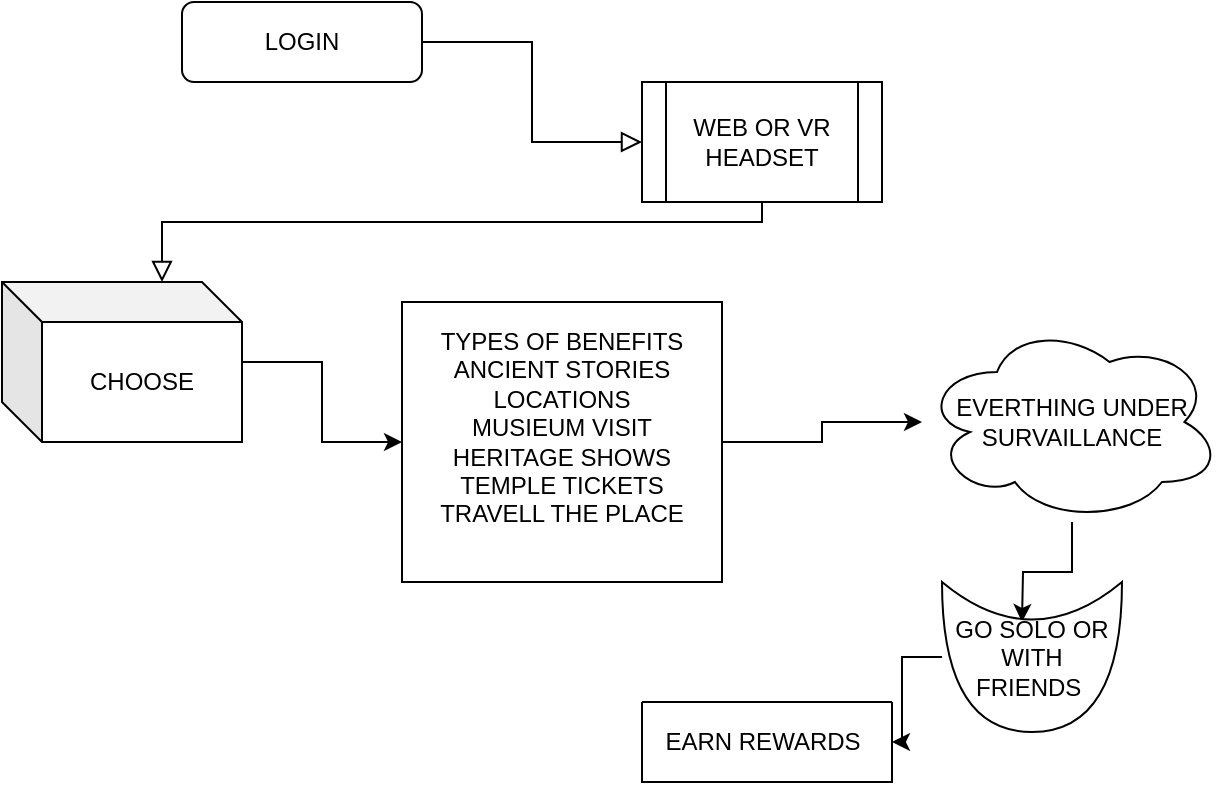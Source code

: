 <mxfile version="21.8.2" type="github">
  <diagram id="C5RBs43oDa-KdzZeNtuy" name="Page-1">
    <mxGraphModel dx="835" dy="563" grid="1" gridSize="10" guides="1" tooltips="1" connect="1" arrows="1" fold="1" page="1" pageScale="1" pageWidth="827" pageHeight="1169" math="0" shadow="0">
      <root>
        <mxCell id="WIyWlLk6GJQsqaUBKTNV-0" />
        <mxCell id="WIyWlLk6GJQsqaUBKTNV-1" parent="WIyWlLk6GJQsqaUBKTNV-0" />
        <mxCell id="WIyWlLk6GJQsqaUBKTNV-2" value="" style="rounded=0;html=1;jettySize=auto;orthogonalLoop=1;fontSize=11;endArrow=block;endFill=0;endSize=8;strokeWidth=1;shadow=0;labelBackgroundColor=none;edgeStyle=orthogonalEdgeStyle;" parent="WIyWlLk6GJQsqaUBKTNV-1" source="d0Ki0y62MJWq_3lfBfyo-0" target="d0Ki0y62MJWq_3lfBfyo-2" edge="1">
          <mxGeometry relative="1" as="geometry">
            <mxPoint x="220" y="210" as="targetPoint" />
            <Array as="points">
              <mxPoint x="520" y="150" />
              <mxPoint x="220" y="150" />
            </Array>
          </mxGeometry>
        </mxCell>
        <mxCell id="WIyWlLk6GJQsqaUBKTNV-3" value="LOGIN" style="rounded=1;whiteSpace=wrap;html=1;fontSize=12;glass=0;strokeWidth=1;shadow=0;" parent="WIyWlLk6GJQsqaUBKTNV-1" vertex="1">
          <mxGeometry x="230" y="40" width="120" height="40" as="geometry" />
        </mxCell>
        <mxCell id="d0Ki0y62MJWq_3lfBfyo-1" value="" style="rounded=0;html=1;jettySize=auto;orthogonalLoop=1;fontSize=11;endArrow=block;endFill=0;endSize=8;strokeWidth=1;shadow=0;labelBackgroundColor=none;edgeStyle=orthogonalEdgeStyle;" edge="1" parent="WIyWlLk6GJQsqaUBKTNV-1" source="WIyWlLk6GJQsqaUBKTNV-3" target="d0Ki0y62MJWq_3lfBfyo-0">
          <mxGeometry relative="1" as="geometry">
            <mxPoint x="220" y="120" as="sourcePoint" />
            <mxPoint x="220" y="170" as="targetPoint" />
          </mxGeometry>
        </mxCell>
        <mxCell id="d0Ki0y62MJWq_3lfBfyo-0" value="WEB OR VR HEADSET" style="shape=process;whiteSpace=wrap;html=1;backgroundOutline=1;" vertex="1" parent="WIyWlLk6GJQsqaUBKTNV-1">
          <mxGeometry x="460" y="80" width="120" height="60" as="geometry" />
        </mxCell>
        <mxCell id="d0Ki0y62MJWq_3lfBfyo-4" value="" style="edgeStyle=orthogonalEdgeStyle;rounded=0;orthogonalLoop=1;jettySize=auto;html=1;" edge="1" parent="WIyWlLk6GJQsqaUBKTNV-1" source="d0Ki0y62MJWq_3lfBfyo-2" target="d0Ki0y62MJWq_3lfBfyo-3">
          <mxGeometry relative="1" as="geometry" />
        </mxCell>
        <mxCell id="d0Ki0y62MJWq_3lfBfyo-2" value="CHOOSE" style="shape=cube;whiteSpace=wrap;html=1;boundedLbl=1;backgroundOutline=1;darkOpacity=0.05;darkOpacity2=0.1;" vertex="1" parent="WIyWlLk6GJQsqaUBKTNV-1">
          <mxGeometry x="140" y="180" width="120" height="80" as="geometry" />
        </mxCell>
        <mxCell id="d0Ki0y62MJWq_3lfBfyo-6" value="" style="edgeStyle=orthogonalEdgeStyle;rounded=0;orthogonalLoop=1;jettySize=auto;html=1;" edge="1" parent="WIyWlLk6GJQsqaUBKTNV-1" source="d0Ki0y62MJWq_3lfBfyo-3" target="d0Ki0y62MJWq_3lfBfyo-5">
          <mxGeometry relative="1" as="geometry" />
        </mxCell>
        <mxCell id="d0Ki0y62MJWq_3lfBfyo-3" value="TYPES OF BENEFITS&lt;br&gt;ANCIENT STORIES&lt;br&gt;LOCATIONS&lt;br&gt;MUSIEUM VISIT&lt;br&gt;HERITAGE SHOWS&lt;br&gt;TEMPLE TICKETS&lt;br&gt;TRAVELL THE PLACE&lt;br&gt;&lt;br&gt;" style="whiteSpace=wrap;html=1;" vertex="1" parent="WIyWlLk6GJQsqaUBKTNV-1">
          <mxGeometry x="340" y="190" width="160" height="140" as="geometry" />
        </mxCell>
        <mxCell id="d0Ki0y62MJWq_3lfBfyo-7" style="edgeStyle=orthogonalEdgeStyle;rounded=0;orthogonalLoop=1;jettySize=auto;html=1;" edge="1" parent="WIyWlLk6GJQsqaUBKTNV-1" source="d0Ki0y62MJWq_3lfBfyo-5">
          <mxGeometry relative="1" as="geometry">
            <mxPoint x="650" y="350" as="targetPoint" />
          </mxGeometry>
        </mxCell>
        <mxCell id="d0Ki0y62MJWq_3lfBfyo-5" value="EVERTHING UNDER SURVAILLANCE" style="ellipse;shape=cloud;whiteSpace=wrap;html=1;" vertex="1" parent="WIyWlLk6GJQsqaUBKTNV-1">
          <mxGeometry x="600" y="200" width="150" height="100" as="geometry" />
        </mxCell>
        <mxCell id="d0Ki0y62MJWq_3lfBfyo-13" style="edgeStyle=orthogonalEdgeStyle;rounded=0;orthogonalLoop=1;jettySize=auto;html=1;" edge="1" parent="WIyWlLk6GJQsqaUBKTNV-1" source="d0Ki0y62MJWq_3lfBfyo-10" target="d0Ki0y62MJWq_3lfBfyo-14">
          <mxGeometry relative="1" as="geometry">
            <mxPoint x="550" y="400" as="targetPoint" />
          </mxGeometry>
        </mxCell>
        <mxCell id="d0Ki0y62MJWq_3lfBfyo-10" value="GO SOLO OR WITH FRIENDS&amp;nbsp;" style="shape=xor;whiteSpace=wrap;html=1;direction=south;" vertex="1" parent="WIyWlLk6GJQsqaUBKTNV-1">
          <mxGeometry x="610" y="330" width="90" height="75" as="geometry" />
        </mxCell>
        <mxCell id="d0Ki0y62MJWq_3lfBfyo-14" value="" style="swimlane;startSize=0;" vertex="1" parent="WIyWlLk6GJQsqaUBKTNV-1">
          <mxGeometry x="460" y="390" width="125" height="40" as="geometry" />
        </mxCell>
        <mxCell id="d0Ki0y62MJWq_3lfBfyo-16" value="EARN REWARDS" style="text;html=1;align=center;verticalAlign=middle;resizable=0;points=[];autosize=1;strokeColor=none;fillColor=none;" vertex="1" parent="d0Ki0y62MJWq_3lfBfyo-14">
          <mxGeometry y="5" width="120" height="30" as="geometry" />
        </mxCell>
      </root>
    </mxGraphModel>
  </diagram>
</mxfile>
